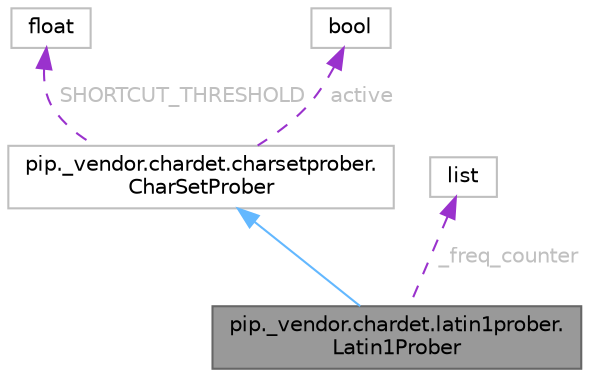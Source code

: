 digraph "pip._vendor.chardet.latin1prober.Latin1Prober"
{
 // LATEX_PDF_SIZE
  bgcolor="transparent";
  edge [fontname=Helvetica,fontsize=10,labelfontname=Helvetica,labelfontsize=10];
  node [fontname=Helvetica,fontsize=10,shape=box,height=0.2,width=0.4];
  Node1 [id="Node000001",label="pip._vendor.chardet.latin1prober.\lLatin1Prober",height=0.2,width=0.4,color="gray40", fillcolor="grey60", style="filled", fontcolor="black",tooltip=" "];
  Node2 -> Node1 [id="edge5_Node000001_Node000002",dir="back",color="steelblue1",style="solid",tooltip=" "];
  Node2 [id="Node000002",label="pip._vendor.chardet.charsetprober.\lCharSetProber",height=0.2,width=0.4,color="grey75", fillcolor="white", style="filled",URL="$d9/d0d/classpip_1_1__vendor_1_1chardet_1_1charsetprober_1_1CharSetProber.html",tooltip=" "];
  Node3 -> Node2 [id="edge6_Node000002_Node000003",dir="back",color="darkorchid3",style="dashed",tooltip=" ",label=" SHORTCUT_THRESHOLD",fontcolor="grey" ];
  Node3 [id="Node000003",label="float",height=0.2,width=0.4,color="grey75", fillcolor="white", style="filled",tooltip=" "];
  Node4 -> Node2 [id="edge7_Node000002_Node000004",dir="back",color="darkorchid3",style="dashed",tooltip=" ",label=" active",fontcolor="grey" ];
  Node4 [id="Node000004",label="bool",height=0.2,width=0.4,color="grey75", fillcolor="white", style="filled",tooltip=" "];
  Node5 -> Node1 [id="edge8_Node000001_Node000005",dir="back",color="darkorchid3",style="dashed",tooltip=" ",label=" _freq_counter",fontcolor="grey" ];
  Node5 [id="Node000005",label="list",height=0.2,width=0.4,color="grey75", fillcolor="white", style="filled",tooltip=" "];
}
